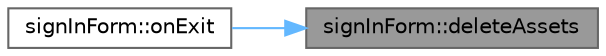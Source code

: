 digraph "signInForm::deleteAssets"
{
 // INTERACTIVE_SVG=YES
 // LATEX_PDF_SIZE
  bgcolor="transparent";
  edge [fontname=Helvetica,fontsize=10,labelfontname=Helvetica,labelfontsize=10];
  node [fontname=Helvetica,fontsize=10,shape=box,height=0.2,width=0.4];
  rankdir="RL";
  Node1 [label="signInForm::deleteAssets",height=0.2,width=0.4,color="gray40", fillcolor="grey60", style="filled", fontcolor="black",tooltip=" "];
  Node1 -> Node2 [dir="back",color="steelblue1",style="solid"];
  Node2 [label="signInForm::onExit",height=0.2,width=0.4,color="grey40", fillcolor="white", style="filled",URL="$classsign_in_form.html#a82400a936d0fb315e7a6dae3fc819c5f",tooltip=" "];
}
